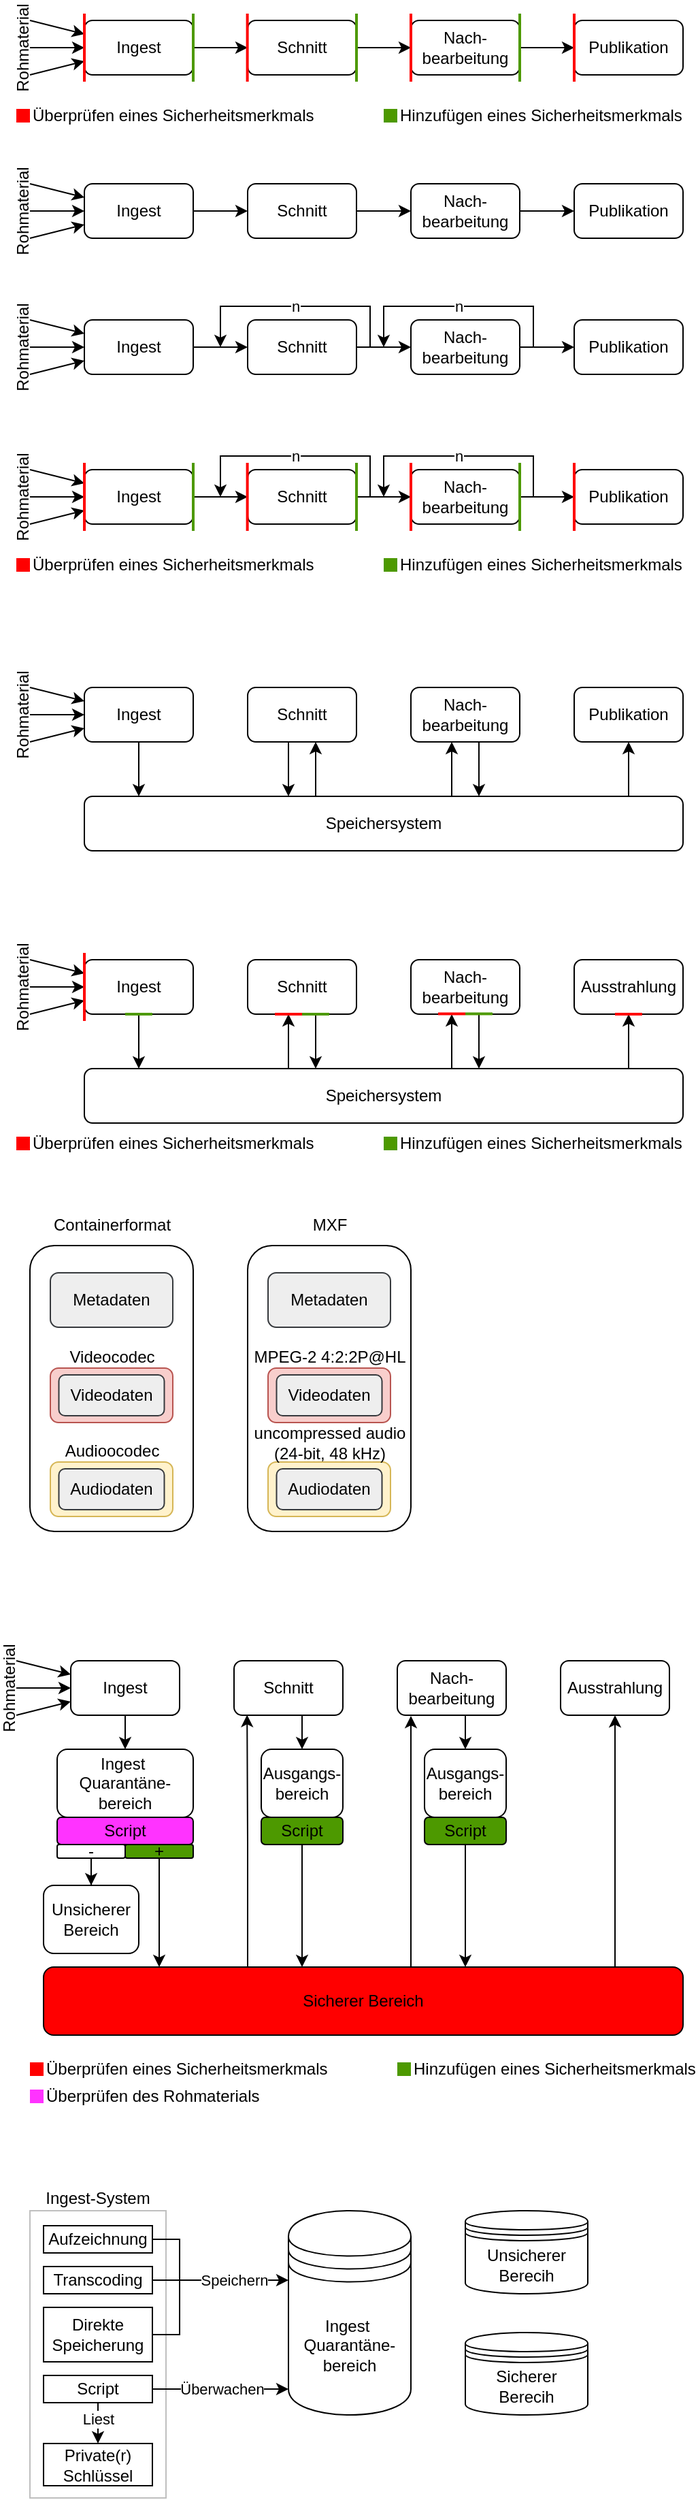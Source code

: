 <mxfile version="28.1.0">
  <diagram name="Seite-1" id="WWTvrGOokQbHTszkcPet">
    <mxGraphModel dx="903" dy="380" grid="1" gridSize="10" guides="1" tooltips="1" connect="1" arrows="1" fold="1" page="1" pageScale="1" pageWidth="827" pageHeight="1169" math="0" shadow="0">
      <root>
        <mxCell id="0" />
        <mxCell id="kjXNbdknxgFZG0ey-R28-45" value="Produktionsprozess" parent="0" />
        <mxCell id="9w9Xh2U-Y_duheg7cGsQ-5" value="" style="edgeStyle=orthogonalEdgeStyle;rounded=0;orthogonalLoop=1;jettySize=auto;html=1;" parent="kjXNbdknxgFZG0ey-R28-45" source="9w9Xh2U-Y_duheg7cGsQ-1" target="9w9Xh2U-Y_duheg7cGsQ-2" edge="1">
          <mxGeometry relative="1" as="geometry" />
        </mxCell>
        <mxCell id="9w9Xh2U-Y_duheg7cGsQ-1" value="Ingest" style="rounded=1;whiteSpace=wrap;html=1;" parent="kjXNbdknxgFZG0ey-R28-45" vertex="1">
          <mxGeometry x="200" y="190" width="80" height="40" as="geometry" />
        </mxCell>
        <mxCell id="9w9Xh2U-Y_duheg7cGsQ-6" value="" style="edgeStyle=orthogonalEdgeStyle;rounded=0;orthogonalLoop=1;jettySize=auto;html=1;" parent="kjXNbdknxgFZG0ey-R28-45" source="9w9Xh2U-Y_duheg7cGsQ-2" target="9w9Xh2U-Y_duheg7cGsQ-3" edge="1">
          <mxGeometry relative="1" as="geometry" />
        </mxCell>
        <mxCell id="9w9Xh2U-Y_duheg7cGsQ-2" value="Schnitt" style="rounded=1;whiteSpace=wrap;html=1;" parent="kjXNbdknxgFZG0ey-R28-45" vertex="1">
          <mxGeometry x="320" y="190" width="80" height="40" as="geometry" />
        </mxCell>
        <mxCell id="9w9Xh2U-Y_duheg7cGsQ-7" value="" style="edgeStyle=orthogonalEdgeStyle;rounded=0;orthogonalLoop=1;jettySize=auto;html=1;" parent="kjXNbdknxgFZG0ey-R28-45" source="9w9Xh2U-Y_duheg7cGsQ-3" target="9w9Xh2U-Y_duheg7cGsQ-4" edge="1">
          <mxGeometry relative="1" as="geometry" />
        </mxCell>
        <mxCell id="9w9Xh2U-Y_duheg7cGsQ-3" value="Nach-&lt;div&gt;bearbeitung&lt;/div&gt;" style="rounded=1;whiteSpace=wrap;html=1;" parent="kjXNbdknxgFZG0ey-R28-45" vertex="1">
          <mxGeometry x="440" y="190" width="80" height="40" as="geometry" />
        </mxCell>
        <mxCell id="9w9Xh2U-Y_duheg7cGsQ-4" value="Publikation" style="rounded=1;whiteSpace=wrap;html=1;" parent="kjXNbdknxgFZG0ey-R28-45" vertex="1">
          <mxGeometry x="560" y="190" width="80" height="40" as="geometry" />
        </mxCell>
        <mxCell id="9w9Xh2U-Y_duheg7cGsQ-9" value="" style="endArrow=classic;html=1;rounded=0;entryX=0;entryY=0.75;entryDx=0;entryDy=0;" parent="kjXNbdknxgFZG0ey-R28-45" target="9w9Xh2U-Y_duheg7cGsQ-1" edge="1">
          <mxGeometry width="50" height="50" relative="1" as="geometry">
            <mxPoint x="160" y="230" as="sourcePoint" />
            <mxPoint x="350" y="210" as="targetPoint" />
          </mxGeometry>
        </mxCell>
        <mxCell id="9w9Xh2U-Y_duheg7cGsQ-10" value="" style="endArrow=classic;html=1;rounded=0;entryX=0;entryY=0.5;entryDx=0;entryDy=0;" parent="kjXNbdknxgFZG0ey-R28-45" target="9w9Xh2U-Y_duheg7cGsQ-1" edge="1">
          <mxGeometry width="50" height="50" relative="1" as="geometry">
            <mxPoint x="160" y="210" as="sourcePoint" />
            <mxPoint x="230" y="220" as="targetPoint" />
          </mxGeometry>
        </mxCell>
        <mxCell id="9w9Xh2U-Y_duheg7cGsQ-11" value="" style="endArrow=classic;html=1;rounded=0;entryX=0;entryY=0.25;entryDx=0;entryDy=0;" parent="kjXNbdknxgFZG0ey-R28-45" target="9w9Xh2U-Y_duheg7cGsQ-1" edge="1">
          <mxGeometry width="50" height="50" relative="1" as="geometry">
            <mxPoint x="160" y="190" as="sourcePoint" />
            <mxPoint x="180" y="190" as="targetPoint" />
          </mxGeometry>
        </mxCell>
        <mxCell id="9w9Xh2U-Y_duheg7cGsQ-12" value="Rohmaterial" style="text;html=1;align=center;verticalAlign=middle;whiteSpace=wrap;rounded=0;rotation=-90;" parent="kjXNbdknxgFZG0ey-R28-45" vertex="1">
          <mxGeometry x="120" y="205" width="70" height="10" as="geometry" />
        </mxCell>
        <mxCell id="kjXNbdknxgFZG0ey-R28-46" value="Produktionsprozess_with_loops" parent="0" />
        <mxCell id="9w9Xh2U-Y_duheg7cGsQ-31" value="" style="edgeStyle=orthogonalEdgeStyle;rounded=0;orthogonalLoop=1;jettySize=auto;html=1;" parent="kjXNbdknxgFZG0ey-R28-46" source="9w9Xh2U-Y_duheg7cGsQ-32" target="9w9Xh2U-Y_duheg7cGsQ-34" edge="1">
          <mxGeometry relative="1" as="geometry" />
        </mxCell>
        <mxCell id="9w9Xh2U-Y_duheg7cGsQ-32" value="Ingest" style="rounded=1;whiteSpace=wrap;html=1;" parent="kjXNbdknxgFZG0ey-R28-46" vertex="1">
          <mxGeometry x="200" y="290" width="80" height="40" as="geometry" />
        </mxCell>
        <mxCell id="9w9Xh2U-Y_duheg7cGsQ-33" value="" style="edgeStyle=orthogonalEdgeStyle;rounded=0;orthogonalLoop=1;jettySize=auto;html=1;" parent="kjXNbdknxgFZG0ey-R28-46" source="9w9Xh2U-Y_duheg7cGsQ-34" target="9w9Xh2U-Y_duheg7cGsQ-36" edge="1">
          <mxGeometry relative="1" as="geometry" />
        </mxCell>
        <mxCell id="9w9Xh2U-Y_duheg7cGsQ-34" value="Schnitt" style="rounded=1;whiteSpace=wrap;html=1;" parent="kjXNbdknxgFZG0ey-R28-46" vertex="1">
          <mxGeometry x="320" y="290" width="80" height="40" as="geometry" />
        </mxCell>
        <mxCell id="9w9Xh2U-Y_duheg7cGsQ-35" value="" style="edgeStyle=orthogonalEdgeStyle;rounded=0;orthogonalLoop=1;jettySize=auto;html=1;" parent="kjXNbdknxgFZG0ey-R28-46" source="9w9Xh2U-Y_duheg7cGsQ-36" target="9w9Xh2U-Y_duheg7cGsQ-37" edge="1">
          <mxGeometry relative="1" as="geometry" />
        </mxCell>
        <mxCell id="9w9Xh2U-Y_duheg7cGsQ-36" value="Nach-&lt;div&gt;bearbeitung&lt;/div&gt;" style="rounded=1;whiteSpace=wrap;html=1;" parent="kjXNbdknxgFZG0ey-R28-46" vertex="1">
          <mxGeometry x="440" y="290" width="80" height="40" as="geometry" />
        </mxCell>
        <mxCell id="9w9Xh2U-Y_duheg7cGsQ-37" value="Publikation" style="rounded=1;whiteSpace=wrap;html=1;" parent="kjXNbdknxgFZG0ey-R28-46" vertex="1">
          <mxGeometry x="560" y="290" width="80" height="40" as="geometry" />
        </mxCell>
        <mxCell id="9w9Xh2U-Y_duheg7cGsQ-38" value="" style="endArrow=classic;html=1;rounded=0;entryX=0;entryY=0.75;entryDx=0;entryDy=0;" parent="kjXNbdknxgFZG0ey-R28-46" target="9w9Xh2U-Y_duheg7cGsQ-32" edge="1">
          <mxGeometry width="50" height="50" relative="1" as="geometry">
            <mxPoint x="160" y="330" as="sourcePoint" />
            <mxPoint x="350" y="310" as="targetPoint" />
          </mxGeometry>
        </mxCell>
        <mxCell id="9w9Xh2U-Y_duheg7cGsQ-39" value="" style="endArrow=classic;html=1;rounded=0;entryX=0;entryY=0.5;entryDx=0;entryDy=0;" parent="kjXNbdknxgFZG0ey-R28-46" target="9w9Xh2U-Y_duheg7cGsQ-32" edge="1">
          <mxGeometry width="50" height="50" relative="1" as="geometry">
            <mxPoint x="160" y="310" as="sourcePoint" />
            <mxPoint x="230" y="320" as="targetPoint" />
          </mxGeometry>
        </mxCell>
        <mxCell id="9w9Xh2U-Y_duheg7cGsQ-40" value="" style="endArrow=classic;html=1;rounded=0;entryX=0;entryY=0.25;entryDx=0;entryDy=0;" parent="kjXNbdknxgFZG0ey-R28-46" target="9w9Xh2U-Y_duheg7cGsQ-32" edge="1">
          <mxGeometry width="50" height="50" relative="1" as="geometry">
            <mxPoint x="160" y="290" as="sourcePoint" />
            <mxPoint x="180" y="290" as="targetPoint" />
          </mxGeometry>
        </mxCell>
        <mxCell id="9w9Xh2U-Y_duheg7cGsQ-41" value="Rohmaterial" style="text;html=1;align=center;verticalAlign=middle;whiteSpace=wrap;rounded=0;rotation=-90;" parent="kjXNbdknxgFZG0ey-R28-46" vertex="1">
          <mxGeometry x="120" y="305" width="70" height="10" as="geometry" />
        </mxCell>
        <mxCell id="kjXNbdknxgFZG0ey-R28-60" value="n" style="endArrow=classic;html=1;rounded=0;" parent="kjXNbdknxgFZG0ey-R28-46" edge="1">
          <mxGeometry width="50" height="50" relative="1" as="geometry">
            <mxPoint x="530" y="310" as="sourcePoint" />
            <mxPoint x="420" y="310" as="targetPoint" />
            <Array as="points">
              <mxPoint x="530" y="280" />
              <mxPoint x="420" y="280" />
            </Array>
          </mxGeometry>
        </mxCell>
        <mxCell id="kjXNbdknxgFZG0ey-R28-71" value="n" style="endArrow=classic;html=1;rounded=0;" parent="kjXNbdknxgFZG0ey-R28-46" edge="1">
          <mxGeometry width="50" height="50" relative="1" as="geometry">
            <mxPoint x="410" y="310" as="sourcePoint" />
            <mxPoint x="300" y="310" as="targetPoint" />
            <Array as="points">
              <mxPoint x="410" y="280" />
              <mxPoint x="300" y="280" />
            </Array>
          </mxGeometry>
        </mxCell>
        <mxCell id="kjXNbdknxgFZG0ey-R28-47" value="Produktionsprozess_with_loops_and_transitions" style="" parent="0" />
        <mxCell id="9w9Xh2U-Y_duheg7cGsQ-13" value="" style="edgeStyle=orthogonalEdgeStyle;rounded=0;orthogonalLoop=1;jettySize=auto;html=1;" parent="kjXNbdknxgFZG0ey-R28-47" source="9w9Xh2U-Y_duheg7cGsQ-14" target="9w9Xh2U-Y_duheg7cGsQ-16" edge="1">
          <mxGeometry relative="1" as="geometry" />
        </mxCell>
        <mxCell id="9w9Xh2U-Y_duheg7cGsQ-14" value="Ingest" style="rounded=1;whiteSpace=wrap;html=1;" parent="kjXNbdknxgFZG0ey-R28-47" vertex="1">
          <mxGeometry x="200" y="400" width="80" height="40" as="geometry" />
        </mxCell>
        <mxCell id="9w9Xh2U-Y_duheg7cGsQ-15" value="" style="edgeStyle=orthogonalEdgeStyle;rounded=0;orthogonalLoop=1;jettySize=auto;html=1;" parent="kjXNbdknxgFZG0ey-R28-47" source="9w9Xh2U-Y_duheg7cGsQ-16" target="9w9Xh2U-Y_duheg7cGsQ-18" edge="1">
          <mxGeometry relative="1" as="geometry" />
        </mxCell>
        <mxCell id="9w9Xh2U-Y_duheg7cGsQ-16" value="Schnitt" style="rounded=1;whiteSpace=wrap;html=1;" parent="kjXNbdknxgFZG0ey-R28-47" vertex="1">
          <mxGeometry x="320" y="400" width="80" height="40" as="geometry" />
        </mxCell>
        <mxCell id="9w9Xh2U-Y_duheg7cGsQ-17" value="" style="edgeStyle=orthogonalEdgeStyle;rounded=0;orthogonalLoop=1;jettySize=auto;html=1;" parent="kjXNbdknxgFZG0ey-R28-47" source="9w9Xh2U-Y_duheg7cGsQ-18" target="9w9Xh2U-Y_duheg7cGsQ-19" edge="1">
          <mxGeometry relative="1" as="geometry" />
        </mxCell>
        <mxCell id="9w9Xh2U-Y_duheg7cGsQ-18" value="Nach-&lt;div&gt;bearbeitung&lt;/div&gt;" style="rounded=1;whiteSpace=wrap;html=1;" parent="kjXNbdknxgFZG0ey-R28-47" vertex="1">
          <mxGeometry x="440" y="400" width="80" height="40" as="geometry" />
        </mxCell>
        <mxCell id="9w9Xh2U-Y_duheg7cGsQ-19" value="Publikation" style="rounded=1;whiteSpace=wrap;html=1;" parent="kjXNbdknxgFZG0ey-R28-47" vertex="1">
          <mxGeometry x="560" y="400" width="80" height="40" as="geometry" />
        </mxCell>
        <mxCell id="9w9Xh2U-Y_duheg7cGsQ-20" value="" style="endArrow=classic;html=1;rounded=0;entryX=0;entryY=0.75;entryDx=0;entryDy=0;" parent="kjXNbdknxgFZG0ey-R28-47" target="9w9Xh2U-Y_duheg7cGsQ-14" edge="1">
          <mxGeometry width="50" height="50" relative="1" as="geometry">
            <mxPoint x="160" y="440" as="sourcePoint" />
            <mxPoint x="350" y="420" as="targetPoint" />
          </mxGeometry>
        </mxCell>
        <mxCell id="9w9Xh2U-Y_duheg7cGsQ-21" value="" style="endArrow=classic;html=1;rounded=0;entryX=0;entryY=0.5;entryDx=0;entryDy=0;" parent="kjXNbdknxgFZG0ey-R28-47" target="9w9Xh2U-Y_duheg7cGsQ-14" edge="1">
          <mxGeometry width="50" height="50" relative="1" as="geometry">
            <mxPoint x="160" y="420" as="sourcePoint" />
            <mxPoint x="230" y="430" as="targetPoint" />
          </mxGeometry>
        </mxCell>
        <mxCell id="9w9Xh2U-Y_duheg7cGsQ-22" value="" style="endArrow=classic;html=1;rounded=0;entryX=0;entryY=0.25;entryDx=0;entryDy=0;" parent="kjXNbdknxgFZG0ey-R28-47" target="9w9Xh2U-Y_duheg7cGsQ-14" edge="1">
          <mxGeometry width="50" height="50" relative="1" as="geometry">
            <mxPoint x="160" y="400" as="sourcePoint" />
            <mxPoint x="180" y="400" as="targetPoint" />
          </mxGeometry>
        </mxCell>
        <mxCell id="9w9Xh2U-Y_duheg7cGsQ-23" value="Rohmaterial" style="text;html=1;align=center;verticalAlign=middle;whiteSpace=wrap;rounded=0;rotation=-90;" parent="kjXNbdknxgFZG0ey-R28-47" vertex="1">
          <mxGeometry x="120" y="415" width="70" height="10" as="geometry" />
        </mxCell>
        <mxCell id="9w9Xh2U-Y_duheg7cGsQ-24" value="" style="endArrow=none;html=1;rounded=0;strokeWidth=2;strokeColor=#FF0000;" parent="kjXNbdknxgFZG0ey-R28-47" edge="1">
          <mxGeometry width="50" height="50" relative="1" as="geometry">
            <mxPoint x="200" y="445" as="sourcePoint" />
            <mxPoint x="200" y="395" as="targetPoint" />
          </mxGeometry>
        </mxCell>
        <mxCell id="9w9Xh2U-Y_duheg7cGsQ-25" value="" style="endArrow=none;html=1;rounded=0;strokeWidth=2;strokeColor=#FF0000;" parent="kjXNbdknxgFZG0ey-R28-47" edge="1">
          <mxGeometry width="50" height="50" relative="1" as="geometry">
            <mxPoint x="319.81" y="445" as="sourcePoint" />
            <mxPoint x="319.81" y="395" as="targetPoint" />
          </mxGeometry>
        </mxCell>
        <mxCell id="9w9Xh2U-Y_duheg7cGsQ-26" value="" style="endArrow=none;html=1;rounded=0;strokeWidth=2;strokeColor=#FF0000;" parent="kjXNbdknxgFZG0ey-R28-47" edge="1">
          <mxGeometry width="50" height="50" relative="1" as="geometry">
            <mxPoint x="440" y="445" as="sourcePoint" />
            <mxPoint x="440" y="395" as="targetPoint" />
          </mxGeometry>
        </mxCell>
        <mxCell id="9w9Xh2U-Y_duheg7cGsQ-27" value="" style="endArrow=none;html=1;rounded=0;strokeWidth=2;strokeColor=#FF0000;" parent="kjXNbdknxgFZG0ey-R28-47" edge="1">
          <mxGeometry width="50" height="50" relative="1" as="geometry">
            <mxPoint x="560" y="445" as="sourcePoint" />
            <mxPoint x="560" y="395" as="targetPoint" />
          </mxGeometry>
        </mxCell>
        <mxCell id="9w9Xh2U-Y_duheg7cGsQ-28" value="" style="endArrow=none;html=1;rounded=0;strokeWidth=2;strokeColor=#4D9900;fillColor=#d5e8d4;" parent="kjXNbdknxgFZG0ey-R28-47" edge="1">
          <mxGeometry width="50" height="50" relative="1" as="geometry">
            <mxPoint x="280" y="445" as="sourcePoint" />
            <mxPoint x="280" y="395" as="targetPoint" />
          </mxGeometry>
        </mxCell>
        <mxCell id="9w9Xh2U-Y_duheg7cGsQ-29" value="" style="endArrow=none;html=1;rounded=0;strokeWidth=2;strokeColor=#4D9900;fillColor=#d5e8d4;" parent="kjXNbdknxgFZG0ey-R28-47" edge="1">
          <mxGeometry width="50" height="50" relative="1" as="geometry">
            <mxPoint x="400" y="445" as="sourcePoint" />
            <mxPoint x="400" y="395" as="targetPoint" />
          </mxGeometry>
        </mxCell>
        <mxCell id="9w9Xh2U-Y_duheg7cGsQ-30" value="" style="endArrow=none;html=1;rounded=0;strokeWidth=2;strokeColor=#4D9900;fillColor=#d5e8d4;" parent="kjXNbdknxgFZG0ey-R28-47" edge="1">
          <mxGeometry width="50" height="50" relative="1" as="geometry">
            <mxPoint x="520" y="445" as="sourcePoint" />
            <mxPoint x="520" y="395" as="targetPoint" />
          </mxGeometry>
        </mxCell>
        <mxCell id="9w9Xh2U-Y_duheg7cGsQ-102" value="" style="whiteSpace=wrap;html=1;aspect=fixed;strokeColor=none;fillColor=light-dark(#ff0000, #ededed);" parent="kjXNbdknxgFZG0ey-R28-47" vertex="1">
          <mxGeometry x="150" y="465" width="10" height="10" as="geometry" />
        </mxCell>
        <mxCell id="9w9Xh2U-Y_duheg7cGsQ-103" value="" style="whiteSpace=wrap;html=1;aspect=fixed;strokeColor=none;fillColor=light-dark(#4D9900,#EDEDED);" parent="kjXNbdknxgFZG0ey-R28-47" vertex="1">
          <mxGeometry x="420" y="465" width="10" height="10" as="geometry" />
        </mxCell>
        <mxCell id="9w9Xh2U-Y_duheg7cGsQ-104" value="Überprüfen eines Sicherheitsmerkmals" style="text;html=1;align=left;verticalAlign=middle;whiteSpace=wrap;rounded=0;" parent="kjXNbdknxgFZG0ey-R28-47" vertex="1">
          <mxGeometry x="160" y="465" width="210" height="10" as="geometry" />
        </mxCell>
        <mxCell id="9w9Xh2U-Y_duheg7cGsQ-105" value="Hinzufügen eines Sicherheitsmerkmals" style="text;html=1;align=left;verticalAlign=middle;whiteSpace=wrap;rounded=0;" parent="kjXNbdknxgFZG0ey-R28-47" vertex="1">
          <mxGeometry x="430" y="465" width="210" height="10" as="geometry" />
        </mxCell>
        <mxCell id="kjXNbdknxgFZG0ey-R28-65" value="n" style="endArrow=classic;html=1;rounded=0;" parent="kjXNbdknxgFZG0ey-R28-47" edge="1">
          <mxGeometry width="50" height="50" relative="1" as="geometry">
            <mxPoint x="530" y="420" as="sourcePoint" />
            <mxPoint x="420" y="420" as="targetPoint" />
            <Array as="points">
              <mxPoint x="530" y="390" />
              <mxPoint x="420" y="390" />
            </Array>
          </mxGeometry>
        </mxCell>
        <mxCell id="kjXNbdknxgFZG0ey-R28-72" value="n" style="endArrow=classic;html=1;rounded=0;" parent="kjXNbdknxgFZG0ey-R28-47" edge="1">
          <mxGeometry width="50" height="50" relative="1" as="geometry">
            <mxPoint x="410" y="420" as="sourcePoint" />
            <mxPoint x="300" y="420" as="targetPoint" />
            <Array as="points">
              <mxPoint x="410" y="390" />
              <mxPoint x="300" y="390" />
            </Array>
          </mxGeometry>
        </mxCell>
        <mxCell id="kjXNbdknxgFZG0ey-R28-48" value="Produktionsprozess_with_storage" parent="0" />
        <mxCell id="9w9Xh2U-Y_duheg7cGsQ-60" value="" style="edgeStyle=orthogonalEdgeStyle;rounded=0;orthogonalLoop=1;jettySize=auto;html=1;" parent="kjXNbdknxgFZG0ey-R28-48" source="9w9Xh2U-Y_duheg7cGsQ-49" target="9w9Xh2U-Y_duheg7cGsQ-59" edge="1">
          <mxGeometry relative="1" as="geometry">
            <Array as="points">
              <mxPoint x="240" y="630" />
              <mxPoint x="240" y="630" />
            </Array>
          </mxGeometry>
        </mxCell>
        <mxCell id="9w9Xh2U-Y_duheg7cGsQ-49" value="Ingest" style="rounded=1;whiteSpace=wrap;html=1;" parent="kjXNbdknxgFZG0ey-R28-48" vertex="1">
          <mxGeometry x="200" y="560" width="80" height="40" as="geometry" />
        </mxCell>
        <mxCell id="9w9Xh2U-Y_duheg7cGsQ-61" value="" style="edgeStyle=orthogonalEdgeStyle;rounded=0;orthogonalLoop=1;jettySize=auto;html=1;" parent="kjXNbdknxgFZG0ey-R28-48" source="9w9Xh2U-Y_duheg7cGsQ-51" target="9w9Xh2U-Y_duheg7cGsQ-59" edge="1">
          <mxGeometry relative="1" as="geometry">
            <Array as="points">
              <mxPoint x="350" y="610" />
              <mxPoint x="350" y="610" />
            </Array>
          </mxGeometry>
        </mxCell>
        <mxCell id="9w9Xh2U-Y_duheg7cGsQ-51" value="Schnitt" style="rounded=1;whiteSpace=wrap;html=1;" parent="kjXNbdknxgFZG0ey-R28-48" vertex="1">
          <mxGeometry x="320" y="560" width="80" height="40" as="geometry" />
        </mxCell>
        <mxCell id="9w9Xh2U-Y_duheg7cGsQ-65" value="" style="edgeStyle=orthogonalEdgeStyle;rounded=0;orthogonalLoop=1;jettySize=auto;html=1;" parent="kjXNbdknxgFZG0ey-R28-48" source="9w9Xh2U-Y_duheg7cGsQ-53" target="9w9Xh2U-Y_duheg7cGsQ-59" edge="1">
          <mxGeometry relative="1" as="geometry">
            <Array as="points">
              <mxPoint x="490" y="610" />
              <mxPoint x="490" y="610" />
            </Array>
          </mxGeometry>
        </mxCell>
        <mxCell id="9w9Xh2U-Y_duheg7cGsQ-53" value="Nach-&lt;div&gt;bearbeitung&lt;/div&gt;" style="rounded=1;whiteSpace=wrap;html=1;" parent="kjXNbdknxgFZG0ey-R28-48" vertex="1">
          <mxGeometry x="440" y="560" width="80" height="40" as="geometry" />
        </mxCell>
        <mxCell id="9w9Xh2U-Y_duheg7cGsQ-54" value="Publikation" style="rounded=1;whiteSpace=wrap;html=1;" parent="kjXNbdknxgFZG0ey-R28-48" vertex="1">
          <mxGeometry x="560" y="560" width="80" height="40" as="geometry" />
        </mxCell>
        <mxCell id="9w9Xh2U-Y_duheg7cGsQ-55" value="" style="endArrow=classic;html=1;rounded=0;entryX=0;entryY=0.75;entryDx=0;entryDy=0;" parent="kjXNbdknxgFZG0ey-R28-48" target="9w9Xh2U-Y_duheg7cGsQ-49" edge="1">
          <mxGeometry width="50" height="50" relative="1" as="geometry">
            <mxPoint x="160" y="600" as="sourcePoint" />
            <mxPoint x="350" y="580" as="targetPoint" />
          </mxGeometry>
        </mxCell>
        <mxCell id="9w9Xh2U-Y_duheg7cGsQ-56" value="" style="endArrow=classic;html=1;rounded=0;entryX=0;entryY=0.5;entryDx=0;entryDy=0;" parent="kjXNbdknxgFZG0ey-R28-48" target="9w9Xh2U-Y_duheg7cGsQ-49" edge="1">
          <mxGeometry width="50" height="50" relative="1" as="geometry">
            <mxPoint x="160" y="580" as="sourcePoint" />
            <mxPoint x="230" y="590" as="targetPoint" />
          </mxGeometry>
        </mxCell>
        <mxCell id="9w9Xh2U-Y_duheg7cGsQ-57" value="" style="endArrow=classic;html=1;rounded=0;entryX=0;entryY=0.25;entryDx=0;entryDy=0;" parent="kjXNbdknxgFZG0ey-R28-48" target="9w9Xh2U-Y_duheg7cGsQ-49" edge="1">
          <mxGeometry width="50" height="50" relative="1" as="geometry">
            <mxPoint x="160" y="560" as="sourcePoint" />
            <mxPoint x="180" y="560" as="targetPoint" />
          </mxGeometry>
        </mxCell>
        <mxCell id="9w9Xh2U-Y_duheg7cGsQ-58" value="Rohmaterial" style="text;html=1;align=center;verticalAlign=middle;whiteSpace=wrap;rounded=0;rotation=-90;" parent="kjXNbdknxgFZG0ey-R28-48" vertex="1">
          <mxGeometry x="120" y="575" width="70" height="10" as="geometry" />
        </mxCell>
        <mxCell id="9w9Xh2U-Y_duheg7cGsQ-62" value="" style="edgeStyle=orthogonalEdgeStyle;rounded=0;orthogonalLoop=1;jettySize=auto;html=1;entryX=0.5;entryY=1;entryDx=0;entryDy=0;" parent="kjXNbdknxgFZG0ey-R28-48" edge="1">
          <mxGeometry relative="1" as="geometry">
            <mxPoint x="370.0" y="640" as="sourcePoint" />
            <mxPoint x="370" y="600" as="targetPoint" />
            <Array as="points">
              <mxPoint x="370" y="630" />
              <mxPoint x="370" y="630" />
            </Array>
          </mxGeometry>
        </mxCell>
        <mxCell id="9w9Xh2U-Y_duheg7cGsQ-63" value="" style="edgeStyle=orthogonalEdgeStyle;rounded=0;orthogonalLoop=1;jettySize=auto;html=1;" parent="kjXNbdknxgFZG0ey-R28-48" source="9w9Xh2U-Y_duheg7cGsQ-59" target="9w9Xh2U-Y_duheg7cGsQ-53" edge="1">
          <mxGeometry relative="1" as="geometry">
            <Array as="points">
              <mxPoint x="470" y="610" />
              <mxPoint x="470" y="610" />
            </Array>
          </mxGeometry>
        </mxCell>
        <mxCell id="9w9Xh2U-Y_duheg7cGsQ-66" value="" style="edgeStyle=orthogonalEdgeStyle;rounded=0;orthogonalLoop=1;jettySize=auto;html=1;entryX=0.5;entryY=1;entryDx=0;entryDy=0;" parent="kjXNbdknxgFZG0ey-R28-48" source="9w9Xh2U-Y_duheg7cGsQ-59" target="9w9Xh2U-Y_duheg7cGsQ-54" edge="1">
          <mxGeometry relative="1" as="geometry">
            <Array as="points">
              <mxPoint x="600" y="620" />
              <mxPoint x="600" y="620" />
            </Array>
          </mxGeometry>
        </mxCell>
        <mxCell id="9w9Xh2U-Y_duheg7cGsQ-59" value="Speichersystem" style="rounded=1;whiteSpace=wrap;html=1;" parent="kjXNbdknxgFZG0ey-R28-48" vertex="1">
          <mxGeometry x="200" y="640" width="440" height="40" as="geometry" />
        </mxCell>
        <mxCell id="kjXNbdknxgFZG0ey-R28-49" value="Produktionsprozess_with_storage_and_transitions" parent="0" />
        <mxCell id="9w9Xh2U-Y_duheg7cGsQ-67" value="" style="edgeStyle=orthogonalEdgeStyle;rounded=0;orthogonalLoop=1;jettySize=auto;html=1;" parent="kjXNbdknxgFZG0ey-R28-49" source="9w9Xh2U-Y_duheg7cGsQ-68" target="9w9Xh2U-Y_duheg7cGsQ-81" edge="1">
          <mxGeometry relative="1" as="geometry">
            <Array as="points">
              <mxPoint x="240" y="830" />
              <mxPoint x="240" y="830" />
            </Array>
          </mxGeometry>
        </mxCell>
        <mxCell id="9w9Xh2U-Y_duheg7cGsQ-68" value="Ingest" style="rounded=1;whiteSpace=wrap;html=1;" parent="kjXNbdknxgFZG0ey-R28-49" vertex="1">
          <mxGeometry x="200" y="760" width="80" height="40" as="geometry" />
        </mxCell>
        <mxCell id="9w9Xh2U-Y_duheg7cGsQ-91" value="" style="edgeStyle=orthogonalEdgeStyle;rounded=0;orthogonalLoop=1;jettySize=auto;html=1;" parent="kjXNbdknxgFZG0ey-R28-49" source="9w9Xh2U-Y_duheg7cGsQ-70" target="9w9Xh2U-Y_duheg7cGsQ-81" edge="1">
          <mxGeometry relative="1" as="geometry">
            <Array as="points">
              <mxPoint x="370" y="830" />
              <mxPoint x="370" y="830" />
            </Array>
          </mxGeometry>
        </mxCell>
        <mxCell id="9w9Xh2U-Y_duheg7cGsQ-70" value="Schnitt" style="rounded=1;whiteSpace=wrap;html=1;" parent="kjXNbdknxgFZG0ey-R28-49" vertex="1">
          <mxGeometry x="320" y="760" width="80" height="40" as="geometry" />
        </mxCell>
        <mxCell id="9w9Xh2U-Y_duheg7cGsQ-71" value="" style="edgeStyle=orthogonalEdgeStyle;rounded=0;orthogonalLoop=1;jettySize=auto;html=1;" parent="kjXNbdknxgFZG0ey-R28-49" source="9w9Xh2U-Y_duheg7cGsQ-72" target="9w9Xh2U-Y_duheg7cGsQ-81" edge="1">
          <mxGeometry relative="1" as="geometry">
            <Array as="points">
              <mxPoint x="490" y="810" />
              <mxPoint x="490" y="810" />
            </Array>
          </mxGeometry>
        </mxCell>
        <mxCell id="9w9Xh2U-Y_duheg7cGsQ-72" value="Nach-&lt;div&gt;bearbeitung&lt;/div&gt;" style="rounded=1;whiteSpace=wrap;html=1;" parent="kjXNbdknxgFZG0ey-R28-49" vertex="1">
          <mxGeometry x="440" y="760" width="80" height="40" as="geometry" />
        </mxCell>
        <mxCell id="9w9Xh2U-Y_duheg7cGsQ-73" value="Ausstrahlung" style="rounded=1;whiteSpace=wrap;html=1;" parent="kjXNbdknxgFZG0ey-R28-49" vertex="1">
          <mxGeometry x="560" y="760" width="80" height="40" as="geometry" />
        </mxCell>
        <mxCell id="9w9Xh2U-Y_duheg7cGsQ-74" value="" style="endArrow=classic;html=1;rounded=0;entryX=0;entryY=0.75;entryDx=0;entryDy=0;" parent="kjXNbdknxgFZG0ey-R28-49" target="9w9Xh2U-Y_duheg7cGsQ-68" edge="1">
          <mxGeometry width="50" height="50" relative="1" as="geometry">
            <mxPoint x="160" y="800" as="sourcePoint" />
            <mxPoint x="350" y="780" as="targetPoint" />
          </mxGeometry>
        </mxCell>
        <mxCell id="9w9Xh2U-Y_duheg7cGsQ-75" value="" style="endArrow=classic;html=1;rounded=0;entryX=0;entryY=0.5;entryDx=0;entryDy=0;" parent="kjXNbdknxgFZG0ey-R28-49" target="9w9Xh2U-Y_duheg7cGsQ-68" edge="1">
          <mxGeometry width="50" height="50" relative="1" as="geometry">
            <mxPoint x="160" y="780" as="sourcePoint" />
            <mxPoint x="230" y="790" as="targetPoint" />
          </mxGeometry>
        </mxCell>
        <mxCell id="9w9Xh2U-Y_duheg7cGsQ-76" value="" style="endArrow=classic;html=1;rounded=0;entryX=0;entryY=0.25;entryDx=0;entryDy=0;" parent="kjXNbdknxgFZG0ey-R28-49" target="9w9Xh2U-Y_duheg7cGsQ-68" edge="1">
          <mxGeometry width="50" height="50" relative="1" as="geometry">
            <mxPoint x="160" y="760" as="sourcePoint" />
            <mxPoint x="180" y="760" as="targetPoint" />
          </mxGeometry>
        </mxCell>
        <mxCell id="9w9Xh2U-Y_duheg7cGsQ-77" value="Rohmaterial" style="text;html=1;align=center;verticalAlign=middle;whiteSpace=wrap;rounded=0;rotation=-90;" parent="kjXNbdknxgFZG0ey-R28-49" vertex="1">
          <mxGeometry x="120" y="775" width="70" height="10" as="geometry" />
        </mxCell>
        <mxCell id="9w9Xh2U-Y_duheg7cGsQ-79" value="" style="edgeStyle=orthogonalEdgeStyle;rounded=0;orthogonalLoop=1;jettySize=auto;html=1;" parent="kjXNbdknxgFZG0ey-R28-49" source="9w9Xh2U-Y_duheg7cGsQ-81" target="9w9Xh2U-Y_duheg7cGsQ-72" edge="1">
          <mxGeometry relative="1" as="geometry">
            <Array as="points">
              <mxPoint x="470" y="810" />
              <mxPoint x="470" y="810" />
            </Array>
          </mxGeometry>
        </mxCell>
        <mxCell id="9w9Xh2U-Y_duheg7cGsQ-80" value="" style="edgeStyle=orthogonalEdgeStyle;rounded=0;orthogonalLoop=1;jettySize=auto;html=1;entryX=0.5;entryY=1;entryDx=0;entryDy=0;" parent="kjXNbdknxgFZG0ey-R28-49" source="9w9Xh2U-Y_duheg7cGsQ-81" target="9w9Xh2U-Y_duheg7cGsQ-73" edge="1">
          <mxGeometry relative="1" as="geometry">
            <Array as="points">
              <mxPoint x="600" y="820" />
              <mxPoint x="600" y="820" />
            </Array>
          </mxGeometry>
        </mxCell>
        <mxCell id="9w9Xh2U-Y_duheg7cGsQ-90" value="" style="edgeStyle=orthogonalEdgeStyle;rounded=0;orthogonalLoop=1;jettySize=auto;html=1;" parent="kjXNbdknxgFZG0ey-R28-49" source="9w9Xh2U-Y_duheg7cGsQ-81" edge="1">
          <mxGeometry relative="1" as="geometry">
            <mxPoint x="350" y="800" as="targetPoint" />
            <Array as="points">
              <mxPoint x="350" y="830" />
              <mxPoint x="350" y="830" />
            </Array>
          </mxGeometry>
        </mxCell>
        <mxCell id="9w9Xh2U-Y_duheg7cGsQ-81" value="Speichersystem" style="rounded=1;whiteSpace=wrap;html=1;" parent="kjXNbdknxgFZG0ey-R28-49" vertex="1">
          <mxGeometry x="200" y="840" width="440" height="40" as="geometry" />
        </mxCell>
        <mxCell id="9w9Xh2U-Y_duheg7cGsQ-82" value="" style="endArrow=none;html=1;rounded=0;strokeWidth=2;strokeColor=#FF0000;" parent="kjXNbdknxgFZG0ey-R28-49" edge="1">
          <mxGeometry width="50" height="50" relative="1" as="geometry">
            <mxPoint x="200" y="805" as="sourcePoint" />
            <mxPoint x="200" y="755" as="targetPoint" />
          </mxGeometry>
        </mxCell>
        <mxCell id="9w9Xh2U-Y_duheg7cGsQ-83" value="" style="endArrow=none;html=1;rounded=0;strokeWidth=2;strokeColor=#4D9900;" parent="kjXNbdknxgFZG0ey-R28-49" edge="1">
          <mxGeometry width="50" height="50" relative="1" as="geometry">
            <mxPoint x="250" y="800" as="sourcePoint" />
            <mxPoint x="230" y="800" as="targetPoint" />
          </mxGeometry>
        </mxCell>
        <mxCell id="9w9Xh2U-Y_duheg7cGsQ-84" value="" style="endArrow=none;html=1;rounded=0;strokeWidth=2;strokeColor=#4D9900;" parent="kjXNbdknxgFZG0ey-R28-49" edge="1">
          <mxGeometry width="50" height="50" relative="1" as="geometry">
            <mxPoint x="380" y="800" as="sourcePoint" />
            <mxPoint x="360" y="800" as="targetPoint" />
          </mxGeometry>
        </mxCell>
        <mxCell id="9w9Xh2U-Y_duheg7cGsQ-85" value="" style="endArrow=none;html=1;rounded=0;strokeWidth=2;strokeColor=#FF0000;" parent="kjXNbdknxgFZG0ey-R28-49" edge="1">
          <mxGeometry width="50" height="50" relative="1" as="geometry">
            <mxPoint x="340" y="800" as="sourcePoint" />
            <mxPoint x="360" y="800" as="targetPoint" />
          </mxGeometry>
        </mxCell>
        <mxCell id="9w9Xh2U-Y_duheg7cGsQ-86" value="" style="endArrow=none;html=1;rounded=0;strokeWidth=2;strokeColor=#4D9900;" parent="kjXNbdknxgFZG0ey-R28-49" edge="1">
          <mxGeometry width="50" height="50" relative="1" as="geometry">
            <mxPoint x="500" y="799.73" as="sourcePoint" />
            <mxPoint x="480" y="799.73" as="targetPoint" />
          </mxGeometry>
        </mxCell>
        <mxCell id="9w9Xh2U-Y_duheg7cGsQ-87" value="" style="endArrow=none;html=1;rounded=0;strokeWidth=2;strokeColor=#FF0000;" parent="kjXNbdknxgFZG0ey-R28-49" edge="1">
          <mxGeometry width="50" height="50" relative="1" as="geometry">
            <mxPoint x="460" y="799.73" as="sourcePoint" />
            <mxPoint x="480" y="799.73" as="targetPoint" />
          </mxGeometry>
        </mxCell>
        <mxCell id="9w9Xh2U-Y_duheg7cGsQ-89" value="" style="endArrow=none;html=1;rounded=0;strokeWidth=2;strokeColor=#FF0000;" parent="kjXNbdknxgFZG0ey-R28-49" edge="1">
          <mxGeometry width="50" height="50" relative="1" as="geometry">
            <mxPoint x="590" y="800" as="sourcePoint" />
            <mxPoint x="610" y="800" as="targetPoint" />
          </mxGeometry>
        </mxCell>
        <mxCell id="9w9Xh2U-Y_duheg7cGsQ-95" value="" style="whiteSpace=wrap;html=1;aspect=fixed;strokeColor=none;fillColor=light-dark(#ff0000, #ededed);" parent="kjXNbdknxgFZG0ey-R28-49" vertex="1">
          <mxGeometry x="150" y="890" width="10" height="10" as="geometry" />
        </mxCell>
        <mxCell id="9w9Xh2U-Y_duheg7cGsQ-98" value="" style="whiteSpace=wrap;html=1;aspect=fixed;strokeColor=none;fillColor=light-dark(#4D9900,#EDEDED);" parent="kjXNbdknxgFZG0ey-R28-49" vertex="1">
          <mxGeometry x="420" y="890" width="10" height="10" as="geometry" />
        </mxCell>
        <mxCell id="9w9Xh2U-Y_duheg7cGsQ-100" value="Überprüfen eines Sicherheitsmerkmals" style="text;html=1;align=left;verticalAlign=middle;whiteSpace=wrap;rounded=0;" parent="kjXNbdknxgFZG0ey-R28-49" vertex="1">
          <mxGeometry x="160" y="890" width="210" height="10" as="geometry" />
        </mxCell>
        <mxCell id="9w9Xh2U-Y_duheg7cGsQ-101" value="Hinzufügen eines Sicherheitsmerkmals" style="text;html=1;align=left;verticalAlign=middle;whiteSpace=wrap;rounded=0;" parent="kjXNbdknxgFZG0ey-R28-49" vertex="1">
          <mxGeometry x="430" y="890" width="210" height="10" as="geometry" />
        </mxCell>
        <mxCell id="P6iB7T7O2YDKpYpo3pcA-0" value="Produktionsprozess_with_transitions" style="" parent="0" />
        <mxCell id="P6iB7T7O2YDKpYpo3pcA-1" value="" style="edgeStyle=orthogonalEdgeStyle;rounded=0;orthogonalLoop=1;jettySize=auto;html=1;" parent="P6iB7T7O2YDKpYpo3pcA-0" source="P6iB7T7O2YDKpYpo3pcA-2" target="P6iB7T7O2YDKpYpo3pcA-4" edge="1">
          <mxGeometry relative="1" as="geometry" />
        </mxCell>
        <mxCell id="P6iB7T7O2YDKpYpo3pcA-2" value="Ingest" style="rounded=1;whiteSpace=wrap;html=1;" parent="P6iB7T7O2YDKpYpo3pcA-0" vertex="1">
          <mxGeometry x="200" y="70" width="80" height="40" as="geometry" />
        </mxCell>
        <mxCell id="P6iB7T7O2YDKpYpo3pcA-3" value="" style="edgeStyle=orthogonalEdgeStyle;rounded=0;orthogonalLoop=1;jettySize=auto;html=1;" parent="P6iB7T7O2YDKpYpo3pcA-0" source="P6iB7T7O2YDKpYpo3pcA-4" target="P6iB7T7O2YDKpYpo3pcA-6" edge="1">
          <mxGeometry relative="1" as="geometry" />
        </mxCell>
        <mxCell id="P6iB7T7O2YDKpYpo3pcA-4" value="Schnitt" style="rounded=1;whiteSpace=wrap;html=1;" parent="P6iB7T7O2YDKpYpo3pcA-0" vertex="1">
          <mxGeometry x="320" y="70" width="80" height="40" as="geometry" />
        </mxCell>
        <mxCell id="P6iB7T7O2YDKpYpo3pcA-5" value="" style="edgeStyle=orthogonalEdgeStyle;rounded=0;orthogonalLoop=1;jettySize=auto;html=1;" parent="P6iB7T7O2YDKpYpo3pcA-0" source="P6iB7T7O2YDKpYpo3pcA-6" target="P6iB7T7O2YDKpYpo3pcA-7" edge="1">
          <mxGeometry relative="1" as="geometry" />
        </mxCell>
        <mxCell id="P6iB7T7O2YDKpYpo3pcA-6" value="Nach-&lt;div&gt;bearbeitung&lt;/div&gt;" style="rounded=1;whiteSpace=wrap;html=1;" parent="P6iB7T7O2YDKpYpo3pcA-0" vertex="1">
          <mxGeometry x="440" y="70" width="80" height="40" as="geometry" />
        </mxCell>
        <mxCell id="P6iB7T7O2YDKpYpo3pcA-7" value="Publikation" style="rounded=1;whiteSpace=wrap;html=1;" parent="P6iB7T7O2YDKpYpo3pcA-0" vertex="1">
          <mxGeometry x="560" y="70" width="80" height="40" as="geometry" />
        </mxCell>
        <mxCell id="P6iB7T7O2YDKpYpo3pcA-8" value="" style="endArrow=classic;html=1;rounded=0;entryX=0;entryY=0.75;entryDx=0;entryDy=0;" parent="P6iB7T7O2YDKpYpo3pcA-0" target="P6iB7T7O2YDKpYpo3pcA-2" edge="1">
          <mxGeometry width="50" height="50" relative="1" as="geometry">
            <mxPoint x="160" y="110" as="sourcePoint" />
            <mxPoint x="350" y="90" as="targetPoint" />
          </mxGeometry>
        </mxCell>
        <mxCell id="P6iB7T7O2YDKpYpo3pcA-9" value="" style="endArrow=classic;html=1;rounded=0;entryX=0;entryY=0.5;entryDx=0;entryDy=0;" parent="P6iB7T7O2YDKpYpo3pcA-0" target="P6iB7T7O2YDKpYpo3pcA-2" edge="1">
          <mxGeometry width="50" height="50" relative="1" as="geometry">
            <mxPoint x="160" y="90" as="sourcePoint" />
            <mxPoint x="230" y="100" as="targetPoint" />
          </mxGeometry>
        </mxCell>
        <mxCell id="P6iB7T7O2YDKpYpo3pcA-10" value="" style="endArrow=classic;html=1;rounded=0;entryX=0;entryY=0.25;entryDx=0;entryDy=0;" parent="P6iB7T7O2YDKpYpo3pcA-0" target="P6iB7T7O2YDKpYpo3pcA-2" edge="1">
          <mxGeometry width="50" height="50" relative="1" as="geometry">
            <mxPoint x="160" y="70" as="sourcePoint" />
            <mxPoint x="180" y="70" as="targetPoint" />
          </mxGeometry>
        </mxCell>
        <mxCell id="P6iB7T7O2YDKpYpo3pcA-11" value="Rohmaterial" style="text;html=1;align=center;verticalAlign=middle;whiteSpace=wrap;rounded=0;rotation=-90;" parent="P6iB7T7O2YDKpYpo3pcA-0" vertex="1">
          <mxGeometry x="120" y="85" width="70" height="10" as="geometry" />
        </mxCell>
        <mxCell id="P6iB7T7O2YDKpYpo3pcA-12" value="" style="endArrow=none;html=1;rounded=0;strokeWidth=2;strokeColor=#FF0000;" parent="P6iB7T7O2YDKpYpo3pcA-0" edge="1">
          <mxGeometry width="50" height="50" relative="1" as="geometry">
            <mxPoint x="200" y="115" as="sourcePoint" />
            <mxPoint x="200" y="65" as="targetPoint" />
          </mxGeometry>
        </mxCell>
        <mxCell id="P6iB7T7O2YDKpYpo3pcA-13" value="" style="endArrow=none;html=1;rounded=0;strokeWidth=2;strokeColor=#FF0000;" parent="P6iB7T7O2YDKpYpo3pcA-0" edge="1">
          <mxGeometry width="50" height="50" relative="1" as="geometry">
            <mxPoint x="319.81" y="115" as="sourcePoint" />
            <mxPoint x="319.81" y="65" as="targetPoint" />
          </mxGeometry>
        </mxCell>
        <mxCell id="P6iB7T7O2YDKpYpo3pcA-14" value="" style="endArrow=none;html=1;rounded=0;strokeWidth=2;strokeColor=#FF0000;" parent="P6iB7T7O2YDKpYpo3pcA-0" edge="1">
          <mxGeometry width="50" height="50" relative="1" as="geometry">
            <mxPoint x="440" y="115" as="sourcePoint" />
            <mxPoint x="440" y="65" as="targetPoint" />
          </mxGeometry>
        </mxCell>
        <mxCell id="P6iB7T7O2YDKpYpo3pcA-15" value="" style="endArrow=none;html=1;rounded=0;strokeWidth=2;strokeColor=#FF0000;" parent="P6iB7T7O2YDKpYpo3pcA-0" edge="1">
          <mxGeometry width="50" height="50" relative="1" as="geometry">
            <mxPoint x="560" y="115" as="sourcePoint" />
            <mxPoint x="560" y="65" as="targetPoint" />
          </mxGeometry>
        </mxCell>
        <mxCell id="P6iB7T7O2YDKpYpo3pcA-16" value="" style="endArrow=none;html=1;rounded=0;strokeWidth=2;strokeColor=#4D9900;fillColor=#d5e8d4;" parent="P6iB7T7O2YDKpYpo3pcA-0" edge="1">
          <mxGeometry width="50" height="50" relative="1" as="geometry">
            <mxPoint x="280" y="115" as="sourcePoint" />
            <mxPoint x="280" y="65" as="targetPoint" />
          </mxGeometry>
        </mxCell>
        <mxCell id="P6iB7T7O2YDKpYpo3pcA-17" value="" style="endArrow=none;html=1;rounded=0;strokeWidth=2;strokeColor=#4D9900;fillColor=#d5e8d4;" parent="P6iB7T7O2YDKpYpo3pcA-0" edge="1">
          <mxGeometry width="50" height="50" relative="1" as="geometry">
            <mxPoint x="400" y="115" as="sourcePoint" />
            <mxPoint x="400" y="65" as="targetPoint" />
          </mxGeometry>
        </mxCell>
        <mxCell id="P6iB7T7O2YDKpYpo3pcA-18" value="" style="endArrow=none;html=1;rounded=0;strokeWidth=2;strokeColor=#4D9900;fillColor=#d5e8d4;" parent="P6iB7T7O2YDKpYpo3pcA-0" edge="1">
          <mxGeometry width="50" height="50" relative="1" as="geometry">
            <mxPoint x="520" y="115" as="sourcePoint" />
            <mxPoint x="520" y="65" as="targetPoint" />
          </mxGeometry>
        </mxCell>
        <mxCell id="P6iB7T7O2YDKpYpo3pcA-19" value="" style="whiteSpace=wrap;html=1;aspect=fixed;strokeColor=none;fillColor=light-dark(#ff0000, #ededed);" parent="P6iB7T7O2YDKpYpo3pcA-0" vertex="1">
          <mxGeometry x="150" y="135" width="10" height="10" as="geometry" />
        </mxCell>
        <mxCell id="P6iB7T7O2YDKpYpo3pcA-20" value="" style="whiteSpace=wrap;html=1;aspect=fixed;strokeColor=none;fillColor=light-dark(#4D9900,#EDEDED);" parent="P6iB7T7O2YDKpYpo3pcA-0" vertex="1">
          <mxGeometry x="420" y="135" width="10" height="10" as="geometry" />
        </mxCell>
        <mxCell id="P6iB7T7O2YDKpYpo3pcA-21" value="Überprüfen eines Sicherheitsmerkmals" style="text;html=1;align=left;verticalAlign=middle;whiteSpace=wrap;rounded=0;" parent="P6iB7T7O2YDKpYpo3pcA-0" vertex="1">
          <mxGeometry x="160" y="135" width="210" height="10" as="geometry" />
        </mxCell>
        <mxCell id="P6iB7T7O2YDKpYpo3pcA-22" value="Hinzufügen eines Sicherheitsmerkmals" style="text;html=1;align=left;verticalAlign=middle;whiteSpace=wrap;rounded=0;" parent="P6iB7T7O2YDKpYpo3pcA-0" vertex="1">
          <mxGeometry x="430" y="135" width="210" height="10" as="geometry" />
        </mxCell>
        <mxCell id="MHyfRsvACrbZkxD28zs7-0" value="Containerformat" parent="0" />
        <mxCell id="MHyfRsvACrbZkxD28zs7-1" value="" style="rounded=1;whiteSpace=wrap;html=1;" parent="MHyfRsvACrbZkxD28zs7-0" vertex="1">
          <mxGeometry x="160" y="970" width="120" height="210" as="geometry" />
        </mxCell>
        <mxCell id="MHyfRsvACrbZkxD28zs7-2" value="" style="rounded=1;whiteSpace=wrap;html=1;fillColor=#f8cecc;strokeColor=#b85450;" parent="MHyfRsvACrbZkxD28zs7-0" vertex="1">
          <mxGeometry x="175" y="1060" width="90" height="40" as="geometry" />
        </mxCell>
        <mxCell id="MHyfRsvACrbZkxD28zs7-3" value="" style="rounded=1;whiteSpace=wrap;html=1;fillColor=#fff2cc;strokeColor=#d6b656;" parent="MHyfRsvACrbZkxD28zs7-0" vertex="1">
          <mxGeometry x="175" y="1129" width="90" height="40" as="geometry" />
        </mxCell>
        <mxCell id="MHyfRsvACrbZkxD28zs7-5" value="Containerformat" style="text;html=1;align=center;verticalAlign=middle;resizable=0;points=[];autosize=1;strokeColor=none;fillColor=none;" parent="MHyfRsvACrbZkxD28zs7-0" vertex="1">
          <mxGeometry x="165" y="940" width="110" height="30" as="geometry" />
        </mxCell>
        <mxCell id="MHyfRsvACrbZkxD28zs7-6" value="Videocodec" style="text;html=1;align=center;verticalAlign=middle;resizable=0;points=[];autosize=1;strokeColor=none;fillColor=none;" parent="MHyfRsvACrbZkxD28zs7-0" vertex="1">
          <mxGeometry x="175" y="1037" width="90" height="30" as="geometry" />
        </mxCell>
        <mxCell id="MHyfRsvACrbZkxD28zs7-7" value="Audioocodec" style="text;html=1;align=center;verticalAlign=middle;resizable=0;points=[];autosize=1;strokeColor=none;fillColor=none;rotation=0;" parent="MHyfRsvACrbZkxD28zs7-0" vertex="1">
          <mxGeometry x="175" y="1106" width="90" height="30" as="geometry" />
        </mxCell>
        <mxCell id="MHyfRsvACrbZkxD28zs7-8" value="Metadaten" style="rounded=1;whiteSpace=wrap;html=1;fillColor=#eeeeee;strokeColor=#36393d;" parent="MHyfRsvACrbZkxD28zs7-0" vertex="1">
          <mxGeometry x="175" y="990" width="90" height="40" as="geometry" />
        </mxCell>
        <mxCell id="MHyfRsvACrbZkxD28zs7-10" value="Videodaten" style="rounded=1;whiteSpace=wrap;html=1;fillColor=#eeeeee;strokeColor=#36393d;" parent="MHyfRsvACrbZkxD28zs7-0" vertex="1">
          <mxGeometry x="181.25" y="1065" width="77.5" height="30" as="geometry" />
        </mxCell>
        <mxCell id="MHyfRsvACrbZkxD28zs7-11" value="Audiodaten" style="rounded=1;whiteSpace=wrap;html=1;fillColor=#eeeeee;strokeColor=#36393d;" parent="MHyfRsvACrbZkxD28zs7-0" vertex="1">
          <mxGeometry x="181.25" y="1134" width="77.5" height="30" as="geometry" />
        </mxCell>
        <mxCell id="MHyfRsvACrbZkxD28zs7-12" value="Hausformat" parent="0" />
        <mxCell id="MHyfRsvACrbZkxD28zs7-13" value="" style="rounded=1;whiteSpace=wrap;html=1;" parent="MHyfRsvACrbZkxD28zs7-12" vertex="1">
          <mxGeometry x="320" y="970" width="120" height="210" as="geometry" />
        </mxCell>
        <mxCell id="MHyfRsvACrbZkxD28zs7-14" value="" style="rounded=1;whiteSpace=wrap;html=1;fillColor=#f8cecc;strokeColor=#b85450;" parent="MHyfRsvACrbZkxD28zs7-12" vertex="1">
          <mxGeometry x="335" y="1060" width="90" height="40" as="geometry" />
        </mxCell>
        <mxCell id="MHyfRsvACrbZkxD28zs7-15" value="" style="rounded=1;whiteSpace=wrap;html=1;fillColor=#fff2cc;strokeColor=#d6b656;" parent="MHyfRsvACrbZkxD28zs7-12" vertex="1">
          <mxGeometry x="335" y="1129" width="90" height="40" as="geometry" />
        </mxCell>
        <mxCell id="MHyfRsvACrbZkxD28zs7-16" value="MXF" style="text;html=1;align=center;verticalAlign=middle;resizable=0;points=[];autosize=1;strokeColor=none;fillColor=none;" parent="MHyfRsvACrbZkxD28zs7-12" vertex="1">
          <mxGeometry x="355" y="940" width="50" height="30" as="geometry" />
        </mxCell>
        <mxCell id="MHyfRsvACrbZkxD28zs7-17" value="MPEG-2 4:2:2P@HL" style="text;html=1;align=center;verticalAlign=middle;resizable=0;points=[];autosize=1;strokeColor=none;fillColor=none;" parent="MHyfRsvACrbZkxD28zs7-12" vertex="1">
          <mxGeometry x="310" y="1037" width="140" height="30" as="geometry" />
        </mxCell>
        <mxCell id="MHyfRsvACrbZkxD28zs7-18" value="&lt;font&gt;uncompressed audio&lt;/font&gt;&lt;div&gt;&lt;font&gt;(24-bit, 48 kHz)&lt;/font&gt;&lt;/div&gt;" style="text;html=1;align=center;verticalAlign=middle;resizable=0;points=[];autosize=1;strokeColor=none;fillColor=none;rotation=0;" parent="MHyfRsvACrbZkxD28zs7-12" vertex="1">
          <mxGeometry x="315" y="1095" width="130" height="40" as="geometry" />
        </mxCell>
        <mxCell id="MHyfRsvACrbZkxD28zs7-19" value="Metadaten" style="rounded=1;whiteSpace=wrap;html=1;fillColor=#eeeeee;strokeColor=#36393d;" parent="MHyfRsvACrbZkxD28zs7-12" vertex="1">
          <mxGeometry x="335" y="990" width="90" height="40" as="geometry" />
        </mxCell>
        <mxCell id="MHyfRsvACrbZkxD28zs7-20" value="Videodaten" style="rounded=1;whiteSpace=wrap;html=1;fillColor=#eeeeee;strokeColor=#36393d;" parent="MHyfRsvACrbZkxD28zs7-12" vertex="1">
          <mxGeometry x="341.25" y="1065" width="77.5" height="30" as="geometry" />
        </mxCell>
        <mxCell id="MHyfRsvACrbZkxD28zs7-21" value="Audiodaten" style="rounded=1;whiteSpace=wrap;html=1;fillColor=#eeeeee;strokeColor=#36393d;" parent="MHyfRsvACrbZkxD28zs7-12" vertex="1">
          <mxGeometry x="341.25" y="1134" width="77.5" height="30" as="geometry" />
        </mxCell>
        <mxCell id="L-YZDN0S-SYS-3_nK5eK-0" value="Produktionsprozess_with_storage_and_transitions_detailed" parent="0" />
        <mxCell id="L-YZDN0S-SYS-3_nK5eK-38" value="" style="edgeStyle=orthogonalEdgeStyle;rounded=0;orthogonalLoop=1;jettySize=auto;html=1;" edge="1" parent="L-YZDN0S-SYS-3_nK5eK-0" source="L-YZDN0S-SYS-3_nK5eK-2" target="L-YZDN0S-SYS-3_nK5eK-33">
          <mxGeometry relative="1" as="geometry" />
        </mxCell>
        <mxCell id="L-YZDN0S-SYS-3_nK5eK-2" value="Ingest" style="rounded=1;whiteSpace=wrap;html=1;" vertex="1" parent="L-YZDN0S-SYS-3_nK5eK-0">
          <mxGeometry x="190" y="1275" width="80" height="40" as="geometry" />
        </mxCell>
        <mxCell id="L-YZDN0S-SYS-3_nK5eK-56" value="" style="edgeStyle=orthogonalEdgeStyle;rounded=0;orthogonalLoop=1;jettySize=auto;html=1;" edge="1" parent="L-YZDN0S-SYS-3_nK5eK-0" source="L-YZDN0S-SYS-3_nK5eK-4" target="L-YZDN0S-SYS-3_nK5eK-36">
          <mxGeometry relative="1" as="geometry">
            <Array as="points">
              <mxPoint x="360" y="1330" />
              <mxPoint x="360" y="1330" />
            </Array>
          </mxGeometry>
        </mxCell>
        <mxCell id="L-YZDN0S-SYS-3_nK5eK-4" value="Schnitt" style="rounded=1;whiteSpace=wrap;html=1;" vertex="1" parent="L-YZDN0S-SYS-3_nK5eK-0">
          <mxGeometry x="310" y="1275" width="80" height="40" as="geometry" />
        </mxCell>
        <mxCell id="L-YZDN0S-SYS-3_nK5eK-83" value="" style="edgeStyle=orthogonalEdgeStyle;rounded=0;orthogonalLoop=1;jettySize=auto;html=1;" edge="1" parent="L-YZDN0S-SYS-3_nK5eK-0" source="L-YZDN0S-SYS-3_nK5eK-6" target="L-YZDN0S-SYS-3_nK5eK-82">
          <mxGeometry relative="1" as="geometry">
            <Array as="points">
              <mxPoint x="480" y="1320" />
              <mxPoint x="480" y="1320" />
            </Array>
          </mxGeometry>
        </mxCell>
        <mxCell id="L-YZDN0S-SYS-3_nK5eK-6" value="Nach-&lt;div&gt;bearbeitung&lt;/div&gt;" style="rounded=1;whiteSpace=wrap;html=1;" vertex="1" parent="L-YZDN0S-SYS-3_nK5eK-0">
          <mxGeometry x="430" y="1275" width="80" height="40" as="geometry" />
        </mxCell>
        <mxCell id="L-YZDN0S-SYS-3_nK5eK-7" value="Ausstrahlung" style="rounded=1;whiteSpace=wrap;html=1;" vertex="1" parent="L-YZDN0S-SYS-3_nK5eK-0">
          <mxGeometry x="550" y="1275" width="80" height="40" as="geometry" />
        </mxCell>
        <mxCell id="L-YZDN0S-SYS-3_nK5eK-8" value="" style="endArrow=classic;html=1;rounded=0;entryX=0;entryY=0.75;entryDx=0;entryDy=0;" edge="1" parent="L-YZDN0S-SYS-3_nK5eK-0" target="L-YZDN0S-SYS-3_nK5eK-2">
          <mxGeometry width="50" height="50" relative="1" as="geometry">
            <mxPoint x="150" y="1315" as="sourcePoint" />
            <mxPoint x="340" y="1295" as="targetPoint" />
          </mxGeometry>
        </mxCell>
        <mxCell id="L-YZDN0S-SYS-3_nK5eK-9" value="" style="endArrow=classic;html=1;rounded=0;entryX=0;entryY=0.5;entryDx=0;entryDy=0;" edge="1" parent="L-YZDN0S-SYS-3_nK5eK-0" target="L-YZDN0S-SYS-3_nK5eK-2">
          <mxGeometry width="50" height="50" relative="1" as="geometry">
            <mxPoint x="150" y="1295" as="sourcePoint" />
            <mxPoint x="220" y="1305" as="targetPoint" />
          </mxGeometry>
        </mxCell>
        <mxCell id="L-YZDN0S-SYS-3_nK5eK-10" value="" style="endArrow=classic;html=1;rounded=0;entryX=0;entryY=0.25;entryDx=0;entryDy=0;" edge="1" parent="L-YZDN0S-SYS-3_nK5eK-0" target="L-YZDN0S-SYS-3_nK5eK-2">
          <mxGeometry width="50" height="50" relative="1" as="geometry">
            <mxPoint x="150" y="1275" as="sourcePoint" />
            <mxPoint x="170" y="1275" as="targetPoint" />
          </mxGeometry>
        </mxCell>
        <mxCell id="L-YZDN0S-SYS-3_nK5eK-11" value="Rohmaterial" style="text;html=1;align=center;verticalAlign=middle;whiteSpace=wrap;rounded=0;rotation=-90;" vertex="1" parent="L-YZDN0S-SYS-3_nK5eK-0">
          <mxGeometry x="110" y="1290" width="70" height="10" as="geometry" />
        </mxCell>
        <mxCell id="L-YZDN0S-SYS-3_nK5eK-23" value="" style="whiteSpace=wrap;html=1;aspect=fixed;strokeColor=none;fillColor=light-dark(#ff0000, #ededed);" vertex="1" parent="L-YZDN0S-SYS-3_nK5eK-0">
          <mxGeometry x="160" y="1570" width="10" height="10" as="geometry" />
        </mxCell>
        <mxCell id="L-YZDN0S-SYS-3_nK5eK-24" value="" style="whiteSpace=wrap;html=1;aspect=fixed;strokeColor=none;fillColor=light-dark(#4D9900,#EDEDED);" vertex="1" parent="L-YZDN0S-SYS-3_nK5eK-0">
          <mxGeometry x="430" y="1570" width="10" height="10" as="geometry" />
        </mxCell>
        <mxCell id="L-YZDN0S-SYS-3_nK5eK-25" value="Überprüfen eines Sicherheitsmerkmals" style="text;html=1;align=left;verticalAlign=middle;whiteSpace=wrap;rounded=0;" vertex="1" parent="L-YZDN0S-SYS-3_nK5eK-0">
          <mxGeometry x="170" y="1570" width="210" height="10" as="geometry" />
        </mxCell>
        <mxCell id="L-YZDN0S-SYS-3_nK5eK-26" value="Hinzufügen eines Sicherheitsmerkmals" style="text;html=1;align=left;verticalAlign=middle;whiteSpace=wrap;rounded=0;" vertex="1" parent="L-YZDN0S-SYS-3_nK5eK-0">
          <mxGeometry x="440" y="1570" width="210" height="10" as="geometry" />
        </mxCell>
        <mxCell id="L-YZDN0S-SYS-3_nK5eK-64" value="" style="edgeStyle=orthogonalEdgeStyle;rounded=0;orthogonalLoop=1;jettySize=auto;html=1;" edge="1" parent="L-YZDN0S-SYS-3_nK5eK-0" source="L-YZDN0S-SYS-3_nK5eK-29" target="L-YZDN0S-SYS-3_nK5eK-43">
          <mxGeometry relative="1" as="geometry">
            <Array as="points">
              <mxPoint x="360" y="1460" />
              <mxPoint x="360" y="1460" />
            </Array>
          </mxGeometry>
        </mxCell>
        <mxCell id="L-YZDN0S-SYS-3_nK5eK-29" value="Script" style="rounded=1;whiteSpace=wrap;html=1;fillColor=light-dark(#4d9900, #ededed);" vertex="1" parent="L-YZDN0S-SYS-3_nK5eK-0">
          <mxGeometry x="330" y="1390" width="60" height="20" as="geometry" />
        </mxCell>
        <mxCell id="L-YZDN0S-SYS-3_nK5eK-33" value="Ingest&amp;nbsp;&lt;div&gt;Quarantäne-bereich&lt;/div&gt;" style="rounded=1;whiteSpace=wrap;html=1;" vertex="1" parent="L-YZDN0S-SYS-3_nK5eK-0">
          <mxGeometry x="180" y="1340" width="100" height="50" as="geometry" />
        </mxCell>
        <mxCell id="L-YZDN0S-SYS-3_nK5eK-36" value="&lt;div&gt;Ausgangs-&lt;/div&gt;&lt;div&gt;bereich&lt;/div&gt;" style="rounded=1;whiteSpace=wrap;html=1;strokeColor=default;align=center;verticalAlign=middle;fontFamily=Helvetica;fontSize=12;fontColor=default;fillColor=default;" vertex="1" parent="L-YZDN0S-SYS-3_nK5eK-0">
          <mxGeometry x="330" y="1340" width="60" height="50" as="geometry" />
        </mxCell>
        <mxCell id="L-YZDN0S-SYS-3_nK5eK-57" value="" style="edgeStyle=orthogonalEdgeStyle;rounded=0;orthogonalLoop=1;jettySize=auto;html=1;entryX=0.12;entryY=0.993;entryDx=0;entryDy=0;entryPerimeter=0;" edge="1" parent="L-YZDN0S-SYS-3_nK5eK-0" source="L-YZDN0S-SYS-3_nK5eK-43" target="L-YZDN0S-SYS-3_nK5eK-4">
          <mxGeometry relative="1" as="geometry">
            <Array as="points">
              <mxPoint x="320" y="1408" />
              <mxPoint x="320" y="1408" />
            </Array>
          </mxGeometry>
        </mxCell>
        <mxCell id="L-YZDN0S-SYS-3_nK5eK-86" value="" style="edgeStyle=orthogonalEdgeStyle;rounded=0;orthogonalLoop=1;jettySize=auto;html=1;entryX=0.125;entryY=1.013;entryDx=0;entryDy=0;entryPerimeter=0;" edge="1" parent="L-YZDN0S-SYS-3_nK5eK-0" source="L-YZDN0S-SYS-3_nK5eK-43" target="L-YZDN0S-SYS-3_nK5eK-6">
          <mxGeometry relative="1" as="geometry">
            <mxPoint x="440" y="1320" as="targetPoint" />
            <Array as="points">
              <mxPoint x="440" y="1440" />
              <mxPoint x="440" y="1440" />
            </Array>
          </mxGeometry>
        </mxCell>
        <mxCell id="L-YZDN0S-SYS-3_nK5eK-88" value="" style="edgeStyle=orthogonalEdgeStyle;rounded=0;orthogonalLoop=1;jettySize=auto;html=1;" edge="1" parent="L-YZDN0S-SYS-3_nK5eK-0" source="L-YZDN0S-SYS-3_nK5eK-43" target="L-YZDN0S-SYS-3_nK5eK-7">
          <mxGeometry relative="1" as="geometry">
            <Array as="points">
              <mxPoint x="590" y="1430" />
              <mxPoint x="590" y="1430" />
            </Array>
          </mxGeometry>
        </mxCell>
        <mxCell id="L-YZDN0S-SYS-3_nK5eK-43" value="Sicherer Bereich" style="rounded=1;whiteSpace=wrap;html=1;fillColor=light-dark(#ff0000, #ededed);" vertex="1" parent="L-YZDN0S-SYS-3_nK5eK-0">
          <mxGeometry x="170" y="1500" width="470" height="50" as="geometry" />
        </mxCell>
        <mxCell id="L-YZDN0S-SYS-3_nK5eK-45" value="" style="whiteSpace=wrap;html=1;aspect=fixed;strokeColor=none;fillColor=light-dark(#FF33FF,#EDEDED);" vertex="1" parent="L-YZDN0S-SYS-3_nK5eK-0">
          <mxGeometry x="160" y="1590" width="10" height="10" as="geometry" />
        </mxCell>
        <mxCell id="L-YZDN0S-SYS-3_nK5eK-46" value="Überprüfen des Rohmaterials" style="text;html=1;align=left;verticalAlign=middle;whiteSpace=wrap;rounded=0;" vertex="1" parent="L-YZDN0S-SYS-3_nK5eK-0">
          <mxGeometry x="170" y="1590" width="210" height="10" as="geometry" />
        </mxCell>
        <mxCell id="L-YZDN0S-SYS-3_nK5eK-47" value="Unsicherer&lt;div&gt;Bereich&lt;/div&gt;" style="rounded=1;whiteSpace=wrap;html=1;" vertex="1" parent="L-YZDN0S-SYS-3_nK5eK-0">
          <mxGeometry x="170" y="1440" width="70" height="50" as="geometry" />
        </mxCell>
        <mxCell id="L-YZDN0S-SYS-3_nK5eK-65" value="Script" style="rounded=1;whiteSpace=wrap;html=1;fillColor=light-dark(#ff33ff, #ededed);" vertex="1" parent="L-YZDN0S-SYS-3_nK5eK-0">
          <mxGeometry x="180" y="1390" width="100" height="20" as="geometry" />
        </mxCell>
        <mxCell id="L-YZDN0S-SYS-3_nK5eK-76" value="" style="edgeStyle=orthogonalEdgeStyle;rounded=0;orthogonalLoop=1;jettySize=auto;html=1;" edge="1" parent="L-YZDN0S-SYS-3_nK5eK-0" source="L-YZDN0S-SYS-3_nK5eK-71" target="L-YZDN0S-SYS-3_nK5eK-47">
          <mxGeometry relative="1" as="geometry" />
        </mxCell>
        <mxCell id="L-YZDN0S-SYS-3_nK5eK-71" value="-" style="rounded=1;whiteSpace=wrap;html=1;fillColor=light-dark(#ffffff, #ededed);" vertex="1" parent="L-YZDN0S-SYS-3_nK5eK-0">
          <mxGeometry x="180" y="1410" width="50" height="10" as="geometry" />
        </mxCell>
        <mxCell id="L-YZDN0S-SYS-3_nK5eK-73" value="" style="edgeStyle=orthogonalEdgeStyle;rounded=0;orthogonalLoop=1;jettySize=auto;html=1;" edge="1" parent="L-YZDN0S-SYS-3_nK5eK-0" source="L-YZDN0S-SYS-3_nK5eK-72">
          <mxGeometry relative="1" as="geometry">
            <mxPoint x="255" y="1500" as="targetPoint" />
          </mxGeometry>
        </mxCell>
        <mxCell id="L-YZDN0S-SYS-3_nK5eK-72" value="+" style="rounded=1;whiteSpace=wrap;html=1;fillColor=light-dark(#4d9900, #ededed);" vertex="1" parent="L-YZDN0S-SYS-3_nK5eK-0">
          <mxGeometry x="230" y="1410" width="50" height="10" as="geometry" />
        </mxCell>
        <mxCell id="L-YZDN0S-SYS-3_nK5eK-87" value="" style="edgeStyle=orthogonalEdgeStyle;rounded=0;orthogonalLoop=1;jettySize=auto;html=1;" edge="1" parent="L-YZDN0S-SYS-3_nK5eK-0" source="L-YZDN0S-SYS-3_nK5eK-81" target="L-YZDN0S-SYS-3_nK5eK-43">
          <mxGeometry relative="1" as="geometry">
            <Array as="points">
              <mxPoint x="480" y="1470" />
              <mxPoint x="480" y="1470" />
            </Array>
          </mxGeometry>
        </mxCell>
        <mxCell id="L-YZDN0S-SYS-3_nK5eK-81" value="Script" style="rounded=1;whiteSpace=wrap;html=1;fillColor=light-dark(#4d9900, #ededed);" vertex="1" parent="L-YZDN0S-SYS-3_nK5eK-0">
          <mxGeometry x="450" y="1390" width="60" height="20" as="geometry" />
        </mxCell>
        <mxCell id="L-YZDN0S-SYS-3_nK5eK-82" value="&lt;div&gt;Ausgangs-&lt;/div&gt;&lt;div&gt;bereich&lt;/div&gt;" style="rounded=1;whiteSpace=wrap;html=1;strokeColor=default;align=center;verticalAlign=middle;fontFamily=Helvetica;fontSize=12;fontColor=default;fillColor=default;" vertex="1" parent="L-YZDN0S-SYS-3_nK5eK-0">
          <mxGeometry x="450" y="1340" width="60" height="50" as="geometry" />
        </mxCell>
        <mxCell id="L-YZDN0S-SYS-3_nK5eK-89" value="C2PA_architecture" parent="0" />
        <mxCell id="L-YZDN0S-SYS-3_nK5eK-90" value="Ingest&amp;nbsp;&lt;div&gt;Quarantäne-bereich&lt;/div&gt;" style="shape=datastore;whiteSpace=wrap;html=1;strokeWidth=1;" vertex="1" parent="L-YZDN0S-SYS-3_nK5eK-89">
          <mxGeometry x="350" y="1679" width="90" height="150" as="geometry" />
        </mxCell>
        <mxCell id="L-YZDN0S-SYS-3_nK5eK-93" value="" style="rounded=0;whiteSpace=wrap;html=1;strokeColor=light-dark(#bfbfbf, #ededed);" vertex="1" parent="L-YZDN0S-SYS-3_nK5eK-89">
          <mxGeometry x="160" y="1679" width="100" height="211" as="geometry" />
        </mxCell>
        <mxCell id="L-YZDN0S-SYS-3_nK5eK-95" value="Ingest-System" style="text;html=1;align=center;verticalAlign=middle;whiteSpace=wrap;rounded=0;" vertex="1" parent="L-YZDN0S-SYS-3_nK5eK-89">
          <mxGeometry x="170" y="1660" width="80" height="20" as="geometry" />
        </mxCell>
        <mxCell id="L-YZDN0S-SYS-3_nK5eK-98" value="Aufzeichnung" style="rounded=0;whiteSpace=wrap;html=1;" vertex="1" parent="L-YZDN0S-SYS-3_nK5eK-89">
          <mxGeometry x="170" y="1690" width="80" height="20" as="geometry" />
        </mxCell>
        <mxCell id="L-YZDN0S-SYS-3_nK5eK-125" value="" style="edgeStyle=orthogonalEdgeStyle;rounded=0;orthogonalLoop=1;jettySize=auto;html=1;" edge="1" parent="L-YZDN0S-SYS-3_nK5eK-89" source="L-YZDN0S-SYS-3_nK5eK-104" target="L-YZDN0S-SYS-3_nK5eK-90">
          <mxGeometry relative="1" as="geometry">
            <Array as="points">
              <mxPoint x="320" y="1730" />
              <mxPoint x="320" y="1730" />
            </Array>
          </mxGeometry>
        </mxCell>
        <mxCell id="L-YZDN0S-SYS-3_nK5eK-126" value="Speichern" style="edgeLabel;html=1;align=center;verticalAlign=middle;resizable=0;points=[];" vertex="1" connectable="0" parent="L-YZDN0S-SYS-3_nK5eK-125">
          <mxGeometry x="0.321" y="-1" relative="1" as="geometry">
            <mxPoint x="-6" y="-1" as="offset" />
          </mxGeometry>
        </mxCell>
        <mxCell id="L-YZDN0S-SYS-3_nK5eK-104" value="Transcoding" style="rounded=0;whiteSpace=wrap;html=1;" vertex="1" parent="L-YZDN0S-SYS-3_nK5eK-89">
          <mxGeometry x="170" y="1720" width="80" height="20" as="geometry" />
        </mxCell>
        <mxCell id="L-YZDN0S-SYS-3_nK5eK-107" value="Direkte&lt;div&gt;Speicherung&lt;/div&gt;" style="rounded=0;whiteSpace=wrap;html=1;" vertex="1" parent="L-YZDN0S-SYS-3_nK5eK-89">
          <mxGeometry x="170" y="1750" width="80" height="40" as="geometry" />
        </mxCell>
        <mxCell id="L-YZDN0S-SYS-3_nK5eK-128" value="" style="edgeStyle=orthogonalEdgeStyle;rounded=0;orthogonalLoop=1;jettySize=auto;html=1;" edge="1" parent="L-YZDN0S-SYS-3_nK5eK-89" source="L-YZDN0S-SYS-3_nK5eK-108" target="L-YZDN0S-SYS-3_nK5eK-90">
          <mxGeometry relative="1" as="geometry">
            <Array as="points">
              <mxPoint x="320" y="1810" />
              <mxPoint x="320" y="1810" />
            </Array>
          </mxGeometry>
        </mxCell>
        <mxCell id="L-YZDN0S-SYS-3_nK5eK-129" value="Überwachen" style="edgeLabel;html=1;align=center;verticalAlign=middle;resizable=0;points=[];" vertex="1" connectable="0" parent="L-YZDN0S-SYS-3_nK5eK-128">
          <mxGeometry x="-0.575" y="-1" relative="1" as="geometry">
            <mxPoint x="29" y="-1" as="offset" />
          </mxGeometry>
        </mxCell>
        <mxCell id="L-YZDN0S-SYS-3_nK5eK-135" value="" style="edgeStyle=orthogonalEdgeStyle;rounded=0;orthogonalLoop=1;jettySize=auto;html=1;" edge="1" parent="L-YZDN0S-SYS-3_nK5eK-89" source="L-YZDN0S-SYS-3_nK5eK-108" target="L-YZDN0S-SYS-3_nK5eK-132">
          <mxGeometry relative="1" as="geometry" />
        </mxCell>
        <mxCell id="L-YZDN0S-SYS-3_nK5eK-136" value="Liest" style="edgeLabel;html=1;align=center;verticalAlign=middle;resizable=0;points=[];" vertex="1" connectable="0" parent="L-YZDN0S-SYS-3_nK5eK-135">
          <mxGeometry x="0.632" y="-1" relative="1" as="geometry">
            <mxPoint x="1" y="-9" as="offset" />
          </mxGeometry>
        </mxCell>
        <mxCell id="L-YZDN0S-SYS-3_nK5eK-108" value="Script" style="rounded=0;whiteSpace=wrap;html=1;" vertex="1" parent="L-YZDN0S-SYS-3_nK5eK-89">
          <mxGeometry x="170" y="1800" width="80" height="20" as="geometry" />
        </mxCell>
        <mxCell id="L-YZDN0S-SYS-3_nK5eK-121" value="" style="endArrow=none;html=1;rounded=0;exitX=1;exitY=0.5;exitDx=0;exitDy=0;" edge="1" parent="L-YZDN0S-SYS-3_nK5eK-89" source="L-YZDN0S-SYS-3_nK5eK-107">
          <mxGeometry width="50" height="50" relative="1" as="geometry">
            <mxPoint x="300" y="1780" as="sourcePoint" />
            <mxPoint x="270" y="1730" as="targetPoint" />
            <Array as="points">
              <mxPoint x="270" y="1770" />
            </Array>
          </mxGeometry>
        </mxCell>
        <mxCell id="L-YZDN0S-SYS-3_nK5eK-127" value="" style="endArrow=none;html=1;rounded=0;exitX=1;exitY=0.5;exitDx=0;exitDy=0;" edge="1" parent="L-YZDN0S-SYS-3_nK5eK-89" source="L-YZDN0S-SYS-3_nK5eK-98">
          <mxGeometry width="50" height="50" relative="1" as="geometry">
            <mxPoint x="260" y="1780" as="sourcePoint" />
            <mxPoint x="270" y="1730" as="targetPoint" />
            <Array as="points">
              <mxPoint x="270" y="1700" />
            </Array>
          </mxGeometry>
        </mxCell>
        <mxCell id="L-YZDN0S-SYS-3_nK5eK-130" value="Unsicherer Berecih" style="shape=datastore;whiteSpace=wrap;html=1;strokeWidth=1;" vertex="1" parent="L-YZDN0S-SYS-3_nK5eK-89">
          <mxGeometry x="480" y="1679" width="90" height="61" as="geometry" />
        </mxCell>
        <mxCell id="L-YZDN0S-SYS-3_nK5eK-131" value="Sicherer Berecih" style="shape=datastore;whiteSpace=wrap;html=1;strokeWidth=1;" vertex="1" parent="L-YZDN0S-SYS-3_nK5eK-89">
          <mxGeometry x="480" y="1768.5" width="90" height="60.5" as="geometry" />
        </mxCell>
        <mxCell id="L-YZDN0S-SYS-3_nK5eK-132" value="Private(r) Schlüssel" style="rounded=0;whiteSpace=wrap;html=1;" vertex="1" parent="L-YZDN0S-SYS-3_nK5eK-89">
          <mxGeometry x="170" y="1850" width="80" height="31" as="geometry" />
        </mxCell>
      </root>
    </mxGraphModel>
  </diagram>
</mxfile>
